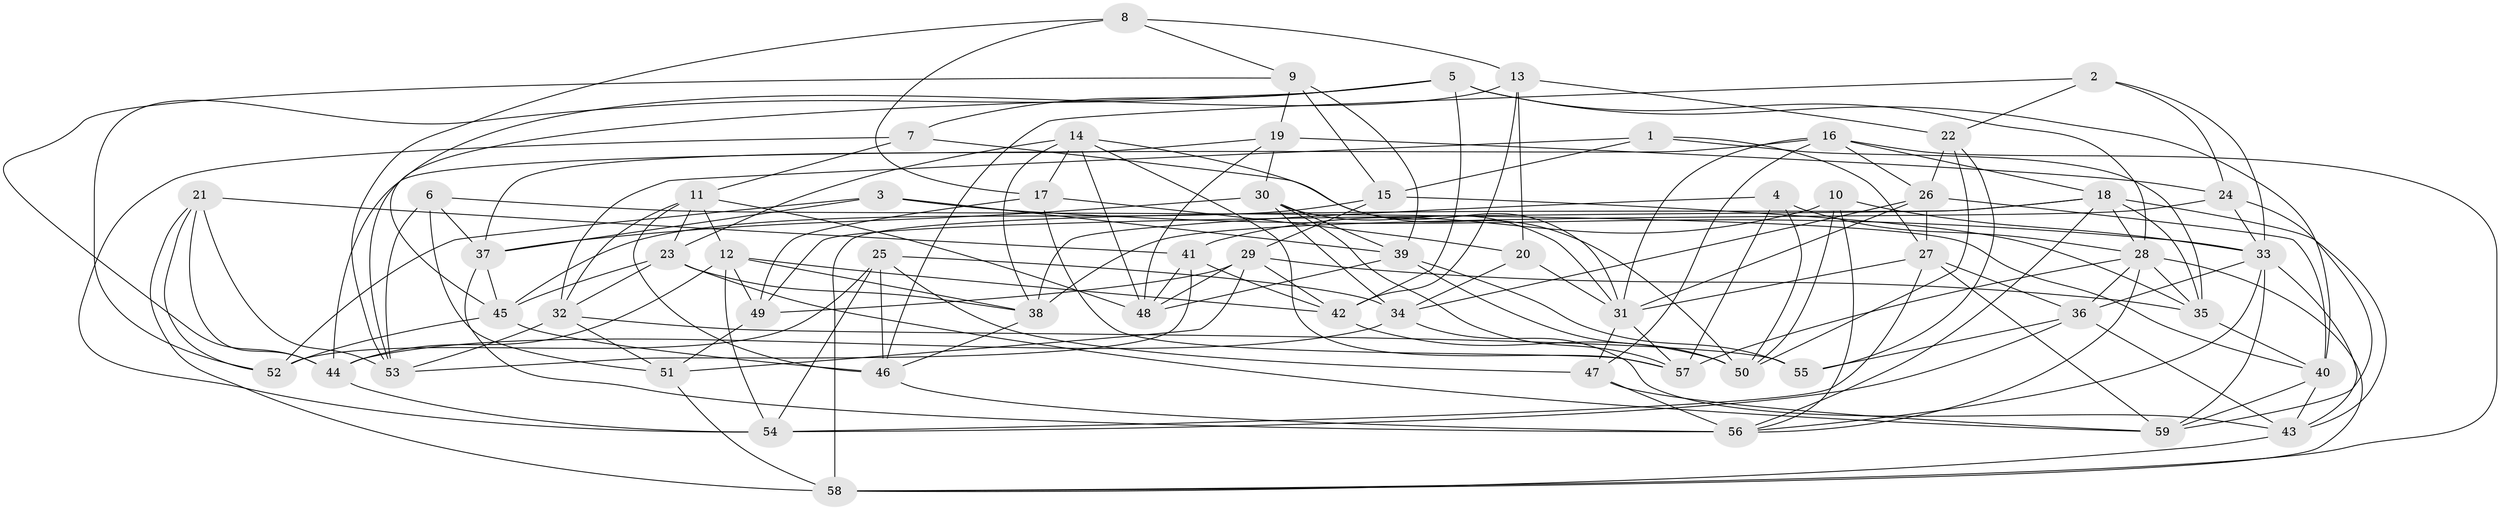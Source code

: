 // original degree distribution, {4: 1.0}
// Generated by graph-tools (version 1.1) at 2025/38/03/04/25 23:38:12]
// undirected, 59 vertices, 164 edges
graph export_dot {
  node [color=gray90,style=filled];
  1;
  2;
  3;
  4;
  5;
  6;
  7;
  8;
  9;
  10;
  11;
  12;
  13;
  14;
  15;
  16;
  17;
  18;
  19;
  20;
  21;
  22;
  23;
  24;
  25;
  26;
  27;
  28;
  29;
  30;
  31;
  32;
  33;
  34;
  35;
  36;
  37;
  38;
  39;
  40;
  41;
  42;
  43;
  44;
  45;
  46;
  47;
  48;
  49;
  50;
  51;
  52;
  53;
  54;
  55;
  56;
  57;
  58;
  59;
  1 -- 15 [weight=1.0];
  1 -- 27 [weight=1.0];
  1 -- 32 [weight=1.0];
  1 -- 35 [weight=1.0];
  2 -- 22 [weight=1.0];
  2 -- 24 [weight=1.0];
  2 -- 33 [weight=1.0];
  2 -- 46 [weight=1.0];
  3 -- 33 [weight=1.0];
  3 -- 37 [weight=1.0];
  3 -- 39 [weight=1.0];
  3 -- 52 [weight=1.0];
  4 -- 28 [weight=1.0];
  4 -- 38 [weight=1.0];
  4 -- 50 [weight=1.0];
  4 -- 57 [weight=1.0];
  5 -- 7 [weight=1.0];
  5 -- 28 [weight=1.0];
  5 -- 40 [weight=1.0];
  5 -- 42 [weight=1.0];
  5 -- 45 [weight=1.0];
  5 -- 52 [weight=1.0];
  6 -- 37 [weight=1.0];
  6 -- 40 [weight=1.0];
  6 -- 51 [weight=1.0];
  6 -- 53 [weight=1.0];
  7 -- 11 [weight=1.0];
  7 -- 50 [weight=1.0];
  7 -- 54 [weight=1.0];
  8 -- 9 [weight=1.0];
  8 -- 13 [weight=1.0];
  8 -- 17 [weight=1.0];
  8 -- 53 [weight=1.0];
  9 -- 15 [weight=2.0];
  9 -- 19 [weight=1.0];
  9 -- 39 [weight=1.0];
  9 -- 44 [weight=1.0];
  10 -- 33 [weight=1.0];
  10 -- 41 [weight=1.0];
  10 -- 50 [weight=1.0];
  10 -- 56 [weight=1.0];
  11 -- 12 [weight=1.0];
  11 -- 23 [weight=1.0];
  11 -- 32 [weight=1.0];
  11 -- 46 [weight=1.0];
  11 -- 48 [weight=1.0];
  12 -- 38 [weight=1.0];
  12 -- 42 [weight=1.0];
  12 -- 44 [weight=1.0];
  12 -- 49 [weight=1.0];
  12 -- 54 [weight=1.0];
  13 -- 20 [weight=1.0];
  13 -- 22 [weight=2.0];
  13 -- 42 [weight=1.0];
  13 -- 53 [weight=1.0];
  14 -- 17 [weight=1.0];
  14 -- 23 [weight=1.0];
  14 -- 31 [weight=1.0];
  14 -- 38 [weight=1.0];
  14 -- 48 [weight=1.0];
  14 -- 57 [weight=1.0];
  15 -- 29 [weight=1.0];
  15 -- 35 [weight=1.0];
  15 -- 45 [weight=1.0];
  16 -- 18 [weight=1.0];
  16 -- 26 [weight=1.0];
  16 -- 31 [weight=1.0];
  16 -- 44 [weight=1.0];
  16 -- 47 [weight=1.0];
  16 -- 58 [weight=1.0];
  17 -- 20 [weight=1.0];
  17 -- 49 [weight=2.0];
  17 -- 57 [weight=1.0];
  18 -- 28 [weight=1.0];
  18 -- 35 [weight=1.0];
  18 -- 43 [weight=1.0];
  18 -- 49 [weight=1.0];
  18 -- 56 [weight=1.0];
  18 -- 58 [weight=2.0];
  19 -- 24 [weight=2.0];
  19 -- 30 [weight=1.0];
  19 -- 37 [weight=1.0];
  19 -- 48 [weight=1.0];
  20 -- 31 [weight=1.0];
  20 -- 34 [weight=1.0];
  21 -- 41 [weight=2.0];
  21 -- 44 [weight=1.0];
  21 -- 52 [weight=1.0];
  21 -- 53 [weight=1.0];
  21 -- 58 [weight=1.0];
  22 -- 26 [weight=1.0];
  22 -- 50 [weight=1.0];
  22 -- 55 [weight=1.0];
  23 -- 32 [weight=1.0];
  23 -- 38 [weight=1.0];
  23 -- 45 [weight=1.0];
  23 -- 59 [weight=1.0];
  24 -- 33 [weight=1.0];
  24 -- 38 [weight=1.0];
  24 -- 59 [weight=1.0];
  25 -- 34 [weight=1.0];
  25 -- 46 [weight=1.0];
  25 -- 47 [weight=1.0];
  25 -- 52 [weight=2.0];
  25 -- 54 [weight=1.0];
  26 -- 27 [weight=1.0];
  26 -- 31 [weight=1.0];
  26 -- 34 [weight=1.0];
  26 -- 40 [weight=1.0];
  27 -- 31 [weight=1.0];
  27 -- 36 [weight=1.0];
  27 -- 54 [weight=1.0];
  27 -- 59 [weight=1.0];
  28 -- 35 [weight=1.0];
  28 -- 36 [weight=1.0];
  28 -- 56 [weight=1.0];
  28 -- 57 [weight=1.0];
  28 -- 58 [weight=1.0];
  29 -- 35 [weight=1.0];
  29 -- 42 [weight=1.0];
  29 -- 48 [weight=1.0];
  29 -- 49 [weight=1.0];
  29 -- 51 [weight=1.0];
  30 -- 31 [weight=1.0];
  30 -- 34 [weight=1.0];
  30 -- 37 [weight=1.0];
  30 -- 39 [weight=1.0];
  30 -- 57 [weight=1.0];
  31 -- 47 [weight=1.0];
  31 -- 57 [weight=1.0];
  32 -- 51 [weight=1.0];
  32 -- 53 [weight=1.0];
  32 -- 55 [weight=1.0];
  33 -- 36 [weight=1.0];
  33 -- 43 [weight=1.0];
  33 -- 56 [weight=1.0];
  33 -- 59 [weight=1.0];
  34 -- 43 [weight=1.0];
  34 -- 44 [weight=1.0];
  35 -- 40 [weight=1.0];
  36 -- 43 [weight=1.0];
  36 -- 54 [weight=1.0];
  36 -- 55 [weight=1.0];
  37 -- 45 [weight=1.0];
  37 -- 56 [weight=1.0];
  38 -- 46 [weight=1.0];
  39 -- 48 [weight=1.0];
  39 -- 50 [weight=1.0];
  39 -- 55 [weight=1.0];
  40 -- 43 [weight=1.0];
  40 -- 59 [weight=1.0];
  41 -- 42 [weight=1.0];
  41 -- 48 [weight=1.0];
  41 -- 53 [weight=1.0];
  42 -- 50 [weight=1.0];
  43 -- 58 [weight=1.0];
  44 -- 54 [weight=1.0];
  45 -- 46 [weight=1.0];
  45 -- 52 [weight=1.0];
  46 -- 56 [weight=1.0];
  47 -- 56 [weight=2.0];
  47 -- 59 [weight=1.0];
  49 -- 51 [weight=1.0];
  51 -- 58 [weight=2.0];
}
